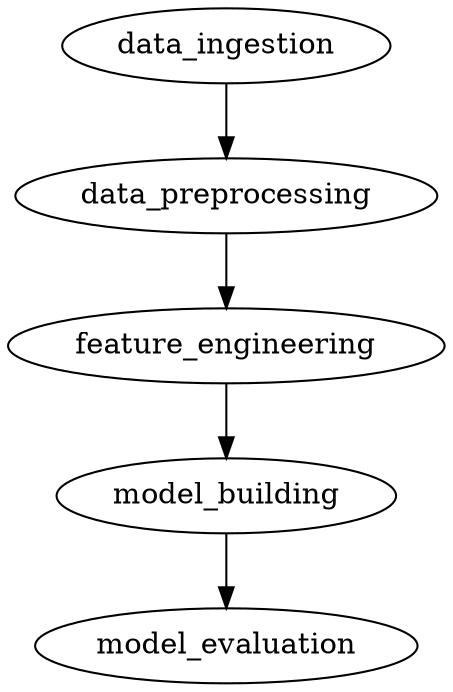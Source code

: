 strict digraph {
"data_ingestion";
"data_preprocessing";
"feature_engineering";
"model_building";
"model_evaluation";
"data_ingestion" -> "data_preprocessing";
"data_preprocessing" -> "feature_engineering";
"feature_engineering" -> "model_building";
"model_building" -> "model_evaluation";
}

